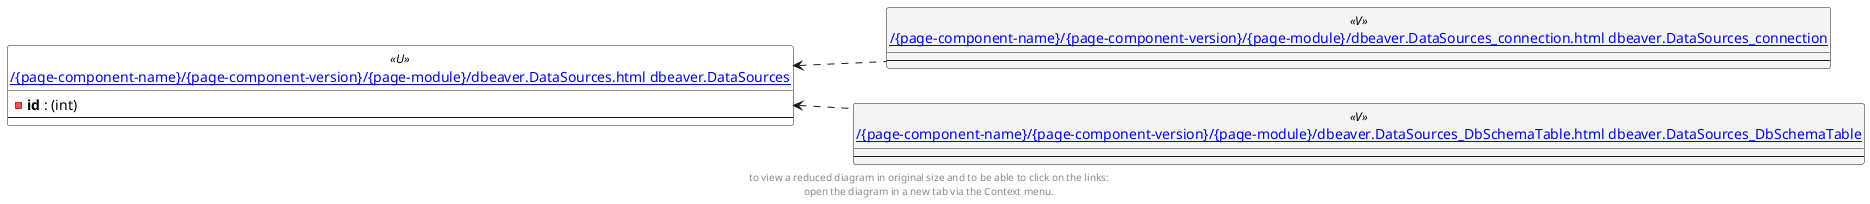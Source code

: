 @startuml
left to right direction
'top to bottom direction
hide circle
'avoide "." issues:
set namespaceSeparator none


skinparam class {
  BackgroundColor White
  BackgroundColor<<FN>> Yellow
  BackgroundColor<<FS>> Yellow
  BackgroundColor<<FT>> LightGray
  BackgroundColor<<IF>> Yellow
  BackgroundColor<<IS>> Yellow
  BackgroundColor<<P>> Aqua
  BackgroundColor<<PC>> Aqua
  BackgroundColor<<SN>> Yellow
  BackgroundColor<<SO>> SlateBlue
  BackgroundColor<<TF>> LightGray
  BackgroundColor<<TR>> Tomato
  BackgroundColor<<U>> White
  BackgroundColor<<V>> WhiteSmoke
  BackgroundColor<<X>> Aqua
}


entity "[[{site-url}/{page-component-name}/{page-component-version}/{page-module}/dbeaver.DataSources.html dbeaver.DataSources]]" as dbeaver.DataSources << U >> {
  - **id** : (int)
  --
}

entity "[[{site-url}/{page-component-name}/{page-component-version}/{page-module}/dbeaver.DataSources_connection.html dbeaver.DataSources_connection]]" as dbeaver.DataSources_connection << V >> {
  --
}

entity "[[{site-url}/{page-component-name}/{page-component-version}/{page-module}/dbeaver.DataSources_DbSchemaTable.html dbeaver.DataSources_DbSchemaTable]]" as dbeaver.DataSources_DbSchemaTable << V >> {
  --
}

dbeaver.DataSources <.. dbeaver.DataSources_connection
dbeaver.DataSources <.. dbeaver.DataSources_DbSchemaTable
footer
to view a reduced diagram in original size and to be able to click on the links:
open the diagram in a new tab via the Context menu.
end footer

@enduml

